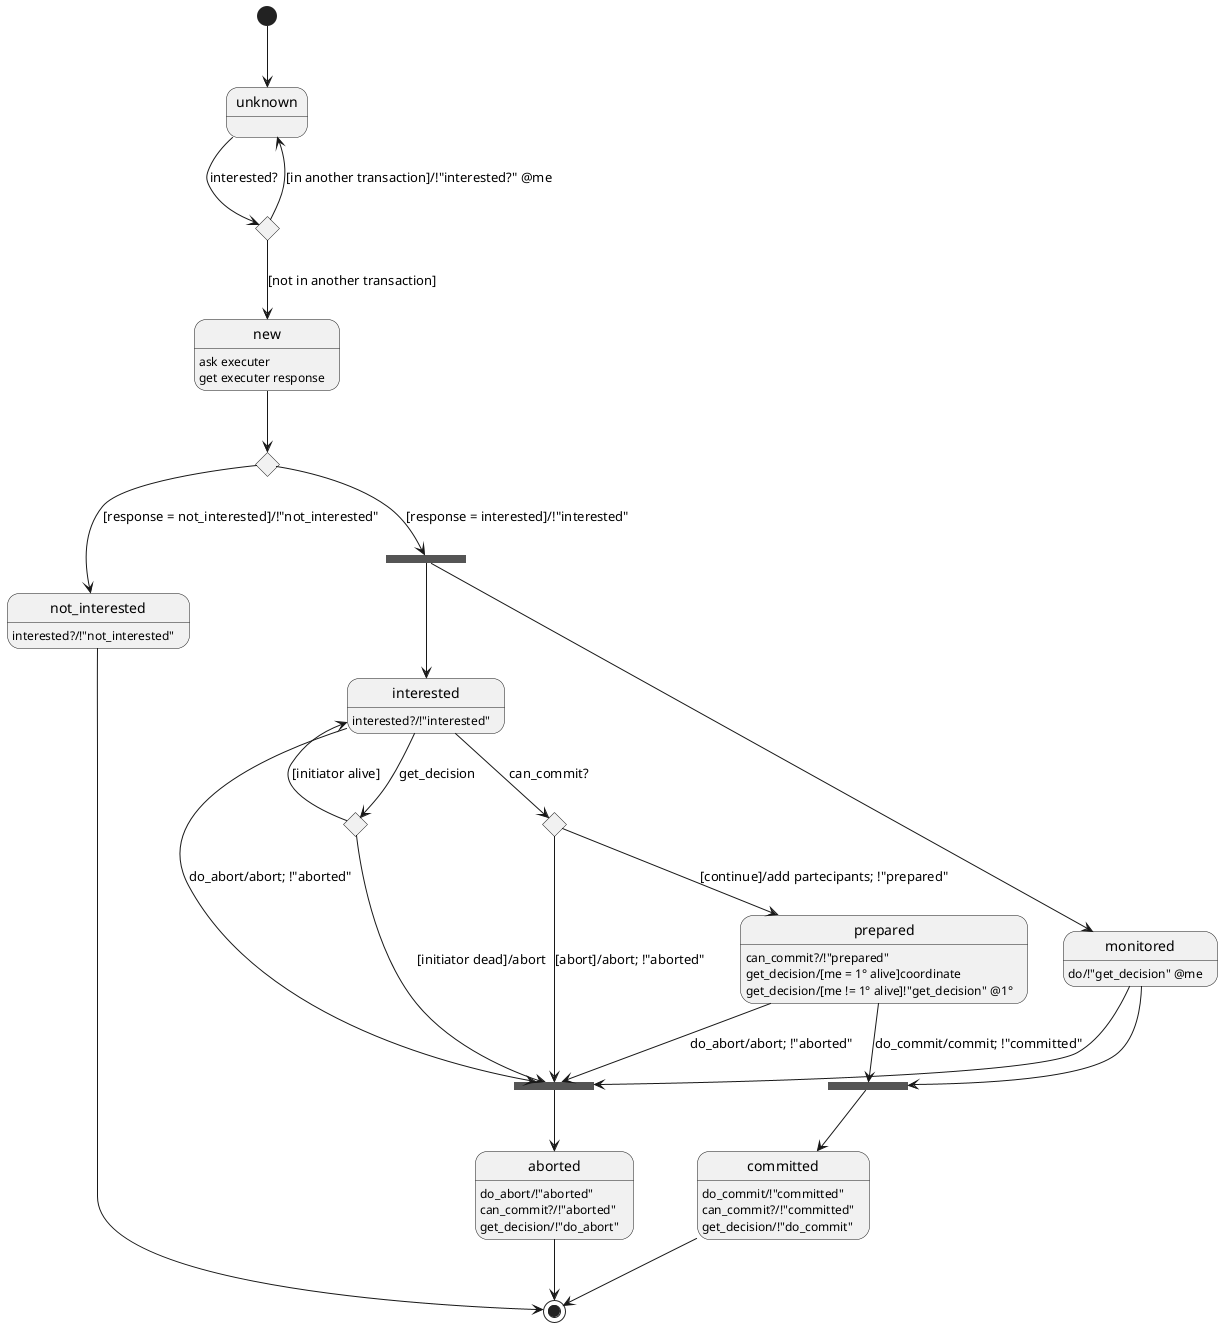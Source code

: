 @startuml

[*] --> unknown

state choice_int <<choice>>
unknown --> choice_int : interested?
choice_int --> unknown : [in another transaction]/!"interested?" @me

choice_int --> new : [not in another transaction]
new : ask executer
new : get executer response

state choice_resp <<choice>>
new --> choice_resp

choice_resp --> not_interested : [response = not_interested]/!"not_interested"
not_interested : interested?/!"not_interested"
not_interested --> [*]

state par_start <<fork>>
choice_resp --> par_start : [response = interested]/!"interested"

par_start --> interested
interested : interested?/!"interested"

state par_abort <<fork>>
interested --> par_abort : do_abort/abort; !"aborted"

state choice_get_decision <<choice>>
interested --> choice_get_decision : get_decision
choice_get_decision --> interested : [initiator alive]
choice_get_decision --> par_abort : [initiator dead]/abort

state choice_can_commit <<choice>>
interested --> choice_can_commit : can_commit?
choice_can_commit --> par_abort : [abort]/abort; !"aborted"

choice_can_commit --> prepared : [continue]/add partecipants; !"prepared"
prepared : can_commit?/!"prepared"
prepared : get_decision/[me = 1° alive]coordinate
prepared : get_decision/[me != 1° alive]!"get_decision" @1°
prepared --> par_abort : do_abort/abort; !"aborted"

state par_commit <<fork>>
prepared --> par_commit : do_commit/commit; !"committed"

par_abort --> aborted
aborted : do_abort/!"aborted"
aborted : can_commit?/!"aborted"
aborted : get_decision/!"do_abort"
aborted --> [*]

par_commit --> committed
committed : do_commit/!"committed"
committed : can_commit?/!"committed"
committed : get_decision/!"do_commit"
committed --> [*]

par_start --> monitored
monitored : do/!"get_decision" @me
monitored --> par_commit
monitored --> par_abort

@enduml
